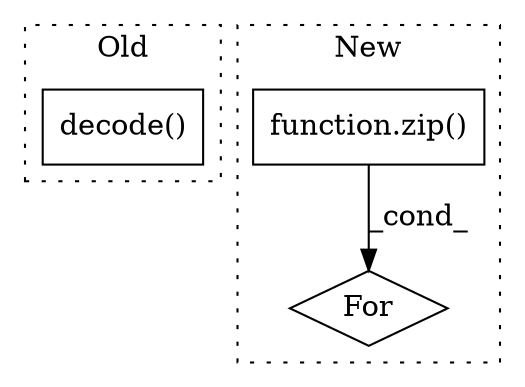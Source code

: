 digraph G {
subgraph cluster0 {
1 [label="decode()" a="75" s="580,613" l="26,1" shape="box"];
label = "Old";
style="dotted";
}
subgraph cluster1 {
2 [label="function.zip()" a="75" s="692,723" l="4,1" shape="box"];
3 [label="For" a="107" s="672,724" l="4,10" shape="diamond"];
label = "New";
style="dotted";
}
2 -> 3 [label="_cond_"];
}
